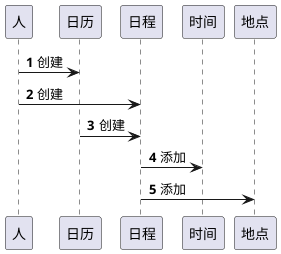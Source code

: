 @startuml
'https://plantuml.com/sequence-diagram

autonumber

人 -> 日历: 创建
人 -> 日程: 创建
日历 -> 日程: 创建
日程 -> 时间: 添加
日程 -> 地点: 添加


@enduml